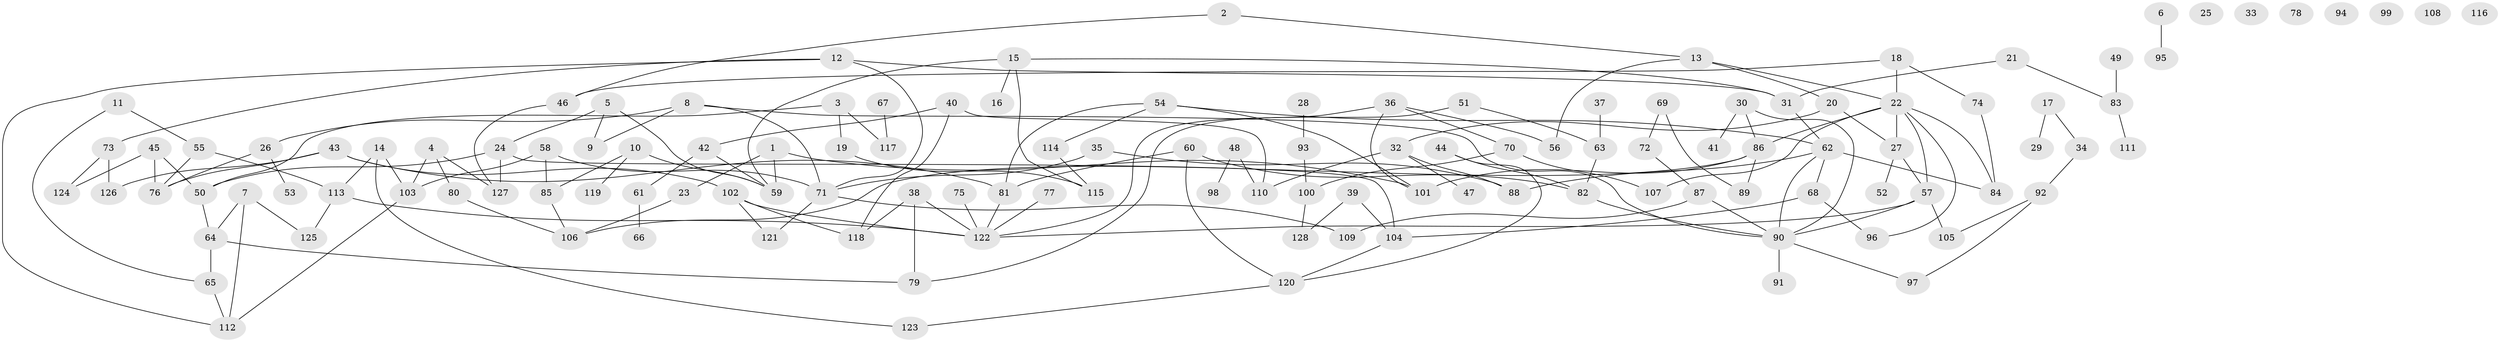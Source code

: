 // coarse degree distribution, {3: 0.18421052631578946, 2: 0.23684210526315788, 6: 0.09210526315789473, 0: 0.10526315789473684, 10: 0.013157894736842105, 5: 0.10526315789473684, 4: 0.07894736842105263, 14: 0.013157894736842105, 1: 0.14473684210526316, 8: 0.013157894736842105, 7: 0.013157894736842105}
// Generated by graph-tools (version 1.1) at 2025/16/03/04/25 18:16:27]
// undirected, 128 vertices, 171 edges
graph export_dot {
graph [start="1"]
  node [color=gray90,style=filled];
  1;
  2;
  3;
  4;
  5;
  6;
  7;
  8;
  9;
  10;
  11;
  12;
  13;
  14;
  15;
  16;
  17;
  18;
  19;
  20;
  21;
  22;
  23;
  24;
  25;
  26;
  27;
  28;
  29;
  30;
  31;
  32;
  33;
  34;
  35;
  36;
  37;
  38;
  39;
  40;
  41;
  42;
  43;
  44;
  45;
  46;
  47;
  48;
  49;
  50;
  51;
  52;
  53;
  54;
  55;
  56;
  57;
  58;
  59;
  60;
  61;
  62;
  63;
  64;
  65;
  66;
  67;
  68;
  69;
  70;
  71;
  72;
  73;
  74;
  75;
  76;
  77;
  78;
  79;
  80;
  81;
  82;
  83;
  84;
  85;
  86;
  87;
  88;
  89;
  90;
  91;
  92;
  93;
  94;
  95;
  96;
  97;
  98;
  99;
  100;
  101;
  102;
  103;
  104;
  105;
  106;
  107;
  108;
  109;
  110;
  111;
  112;
  113;
  114;
  115;
  116;
  117;
  118;
  119;
  120;
  121;
  122;
  123;
  124;
  125;
  126;
  127;
  128;
  1 -- 23;
  1 -- 59;
  1 -- 101;
  2 -- 13;
  2 -- 46;
  3 -- 19;
  3 -- 50;
  3 -- 117;
  4 -- 80;
  4 -- 103;
  4 -- 127;
  5 -- 9;
  5 -- 24;
  5 -- 59;
  6 -- 95;
  7 -- 64;
  7 -- 112;
  7 -- 125;
  8 -- 9;
  8 -- 26;
  8 -- 71;
  8 -- 90;
  10 -- 59;
  10 -- 85;
  10 -- 119;
  11 -- 55;
  11 -- 65;
  12 -- 31;
  12 -- 71;
  12 -- 73;
  12 -- 112;
  13 -- 20;
  13 -- 22;
  13 -- 56;
  14 -- 103;
  14 -- 113;
  14 -- 123;
  15 -- 16;
  15 -- 31;
  15 -- 59;
  15 -- 115;
  17 -- 29;
  17 -- 34;
  18 -- 22;
  18 -- 46;
  18 -- 74;
  19 -- 115;
  20 -- 27;
  20 -- 32;
  21 -- 31;
  21 -- 83;
  22 -- 27;
  22 -- 57;
  22 -- 84;
  22 -- 86;
  22 -- 96;
  22 -- 107;
  23 -- 106;
  24 -- 50;
  24 -- 104;
  24 -- 127;
  26 -- 53;
  26 -- 76;
  27 -- 52;
  27 -- 57;
  28 -- 93;
  30 -- 41;
  30 -- 86;
  30 -- 90;
  31 -- 62;
  32 -- 47;
  32 -- 88;
  32 -- 110;
  34 -- 92;
  35 -- 71;
  35 -- 88;
  36 -- 56;
  36 -- 70;
  36 -- 101;
  36 -- 122;
  37 -- 63;
  38 -- 79;
  38 -- 118;
  38 -- 122;
  39 -- 104;
  39 -- 128;
  40 -- 42;
  40 -- 110;
  40 -- 118;
  42 -- 59;
  42 -- 61;
  43 -- 76;
  43 -- 81;
  43 -- 102;
  43 -- 126;
  44 -- 82;
  44 -- 120;
  45 -- 50;
  45 -- 76;
  45 -- 124;
  46 -- 127;
  48 -- 98;
  48 -- 110;
  49 -- 83;
  50 -- 64;
  51 -- 63;
  51 -- 79;
  54 -- 62;
  54 -- 81;
  54 -- 101;
  54 -- 114;
  55 -- 76;
  55 -- 113;
  57 -- 90;
  57 -- 105;
  57 -- 122;
  58 -- 71;
  58 -- 85;
  58 -- 103;
  60 -- 81;
  60 -- 82;
  60 -- 120;
  61 -- 66;
  62 -- 68;
  62 -- 84;
  62 -- 88;
  62 -- 90;
  63 -- 82;
  64 -- 65;
  64 -- 79;
  65 -- 112;
  67 -- 117;
  68 -- 96;
  68 -- 104;
  69 -- 72;
  69 -- 89;
  70 -- 100;
  70 -- 107;
  71 -- 109;
  71 -- 121;
  72 -- 87;
  73 -- 124;
  73 -- 126;
  74 -- 84;
  75 -- 122;
  77 -- 122;
  80 -- 106;
  81 -- 122;
  82 -- 90;
  83 -- 111;
  85 -- 106;
  86 -- 89;
  86 -- 101;
  86 -- 106;
  87 -- 90;
  87 -- 109;
  90 -- 91;
  90 -- 97;
  92 -- 97;
  92 -- 105;
  93 -- 100;
  100 -- 128;
  102 -- 118;
  102 -- 121;
  102 -- 122;
  103 -- 112;
  104 -- 120;
  113 -- 122;
  113 -- 125;
  114 -- 115;
  120 -- 123;
}
